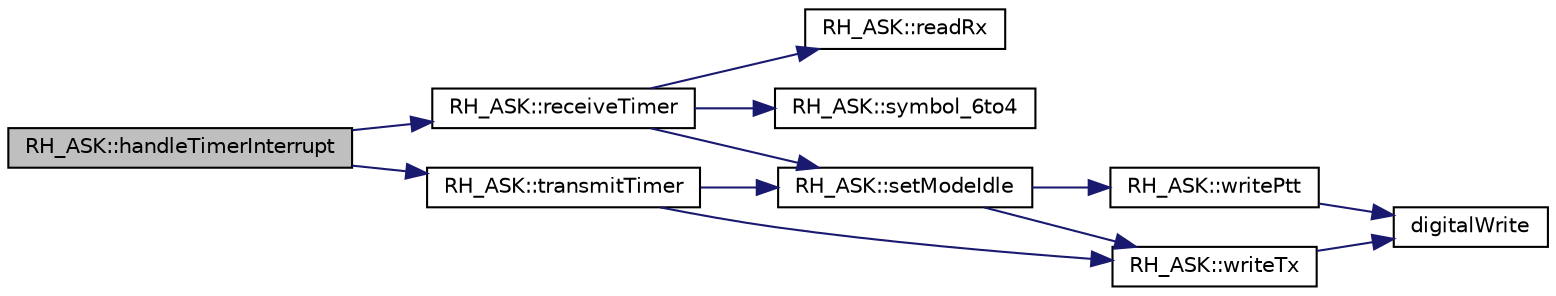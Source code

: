 digraph "RH_ASK::handleTimerInterrupt"
{
 // LATEX_PDF_SIZE
  edge [fontname="Helvetica",fontsize="10",labelfontname="Helvetica",labelfontsize="10"];
  node [fontname="Helvetica",fontsize="10",shape=record];
  rankdir="LR";
  Node1 [label="RH_ASK::handleTimerInterrupt",height=0.2,width=0.4,color="black", fillcolor="grey75", style="filled", fontcolor="black",tooltip="dont call this it used by the interrupt handler"];
  Node1 -> Node2 [color="midnightblue",fontsize="10",style="solid",fontname="Helvetica"];
  Node2 [label="RH_ASK::receiveTimer",height=0.2,width=0.4,color="black", fillcolor="white", style="filled",URL="$class_r_h___a_s_k.html#a5a7f6bd4578cb9b1417d25ae44b49a8b",tooltip="The receiver handler function, called a 8 times the bit rate."];
  Node2 -> Node3 [color="midnightblue",fontsize="10",style="solid",fontname="Helvetica"];
  Node3 [label="RH_ASK::readRx",height=0.2,width=0.4,color="black", fillcolor="white", style="filled",URL="$class_r_h___a_s_k.html#a4632e6f5550aeb68e5dbc3d6afc70e63",tooltip="Read the rxPin in a platform dependent way, taking into account whether it is inverted or not."];
  Node2 -> Node4 [color="midnightblue",fontsize="10",style="solid",fontname="Helvetica"];
  Node4 [label="RH_ASK::setModeIdle",height=0.2,width=0.4,color="black", fillcolor="white", style="filled",URL="$class_r_h___a_s_k.html#ac15a9d55b127a9e507b7244b0d2a781f",tooltip=" "];
  Node4 -> Node5 [color="midnightblue",fontsize="10",style="solid",fontname="Helvetica"];
  Node5 [label="RH_ASK::writePtt",height=0.2,width=0.4,color="black", fillcolor="white", style="filled",URL="$class_r_h___a_s_k.html#ab05ce889797693d3f1d30e268e0e074e",tooltip="Write the txPin in a platform dependent way, taking into account whether it is inverted or not."];
  Node5 -> Node6 [color="midnightblue",fontsize="10",style="solid",fontname="Helvetica"];
  Node6 [label="digitalWrite",height=0.2,width=0.4,color="black", fillcolor="white", style="filled",URL="$_ras_pi_8cpp.html#a21c224d04b05de3f68dce98958d02b7c",tooltip=" "];
  Node4 -> Node7 [color="midnightblue",fontsize="10",style="solid",fontname="Helvetica"];
  Node7 [label="RH_ASK::writeTx",height=0.2,width=0.4,color="black", fillcolor="white", style="filled",URL="$class_r_h___a_s_k.html#a89f9993d134eabc7442c82704e41a314",tooltip="Write the txPin in a platform dependent way."];
  Node7 -> Node6 [color="midnightblue",fontsize="10",style="solid",fontname="Helvetica"];
  Node2 -> Node8 [color="midnightblue",fontsize="10",style="solid",fontname="Helvetica"];
  Node8 [label="RH_ASK::symbol_6to4",height=0.2,width=0.4,color="black", fillcolor="white", style="filled",URL="$class_r_h___a_s_k.html#a3a730df29c0f977f0888156a01e7639f",tooltip="Translates a 6 bit symbol to its 4 bit plaintext equivalent."];
  Node1 -> Node9 [color="midnightblue",fontsize="10",style="solid",fontname="Helvetica"];
  Node9 [label="RH_ASK::transmitTimer",height=0.2,width=0.4,color="black", fillcolor="white", style="filled",URL="$class_r_h___a_s_k.html#ae7f246f66197ffdd81391f2ca829a5b6",tooltip="The transmitter handler function, called a 8 times the bit rate."];
  Node9 -> Node4 [color="midnightblue",fontsize="10",style="solid",fontname="Helvetica"];
  Node9 -> Node7 [color="midnightblue",fontsize="10",style="solid",fontname="Helvetica"];
}
